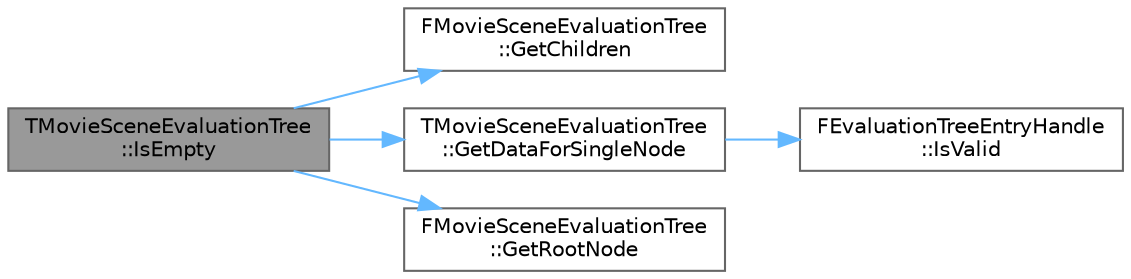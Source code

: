 digraph "TMovieSceneEvaluationTree::IsEmpty"
{
 // INTERACTIVE_SVG=YES
 // LATEX_PDF_SIZE
  bgcolor="transparent";
  edge [fontname=Helvetica,fontsize=10,labelfontname=Helvetica,labelfontsize=10];
  node [fontname=Helvetica,fontsize=10,shape=box,height=0.2,width=0.4];
  rankdir="LR";
  Node1 [id="Node000001",label="TMovieSceneEvaluationTree\l::IsEmpty",height=0.2,width=0.4,color="gray40", fillcolor="grey60", style="filled", fontcolor="black",tooltip="Check whether this tree is empty."];
  Node1 -> Node2 [id="edge1_Node000001_Node000002",color="steelblue1",style="solid",tooltip=" "];
  Node2 [id="Node000002",label="FMovieSceneEvaluationTree\l::GetChildren",height=0.2,width=0.4,color="grey40", fillcolor="white", style="filled",URL="$db/d77/structFMovieSceneEvaluationTree.html#a04bb2a4481da10e69c85a32408cb7008",tooltip="Get the children associated with the specified node."];
  Node1 -> Node3 [id="edge2_Node000001_Node000003",color="steelblue1",style="solid",tooltip=" "];
  Node3 [id="Node000003",label="TMovieSceneEvaluationTree\l::GetDataForSingleNode",height=0.2,width=0.4,color="grey40", fillcolor="white", style="filled",URL="$d4/d25/structTMovieSceneEvaluationTree.html#aeb8396d64e09b97d24e711d39c8280b6",tooltip="Access the data associated with a single node in the tree."];
  Node3 -> Node4 [id="edge3_Node000003_Node000004",color="steelblue1",style="solid",tooltip=" "];
  Node4 [id="Node000004",label="FEvaluationTreeEntryHandle\l::IsValid",height=0.2,width=0.4,color="grey40", fillcolor="white", style="filled",URL="$dd/daf/structFEvaluationTreeEntryHandle.html#a1408154164d999682816e996991ec57e",tooltip="Check whether this identifier has been initialized."];
  Node1 -> Node5 [id="edge4_Node000001_Node000005",color="steelblue1",style="solid",tooltip=" "];
  Node5 [id="Node000005",label="FMovieSceneEvaluationTree\l::GetRootNode",height=0.2,width=0.4,color="grey40", fillcolor="white", style="filled",URL="$db/d77/structFMovieSceneEvaluationTree.html#ae39d6c96eebcdcebbfedec453cf318d4",tooltip="Access this tree's root node (infinite range)"];
}
